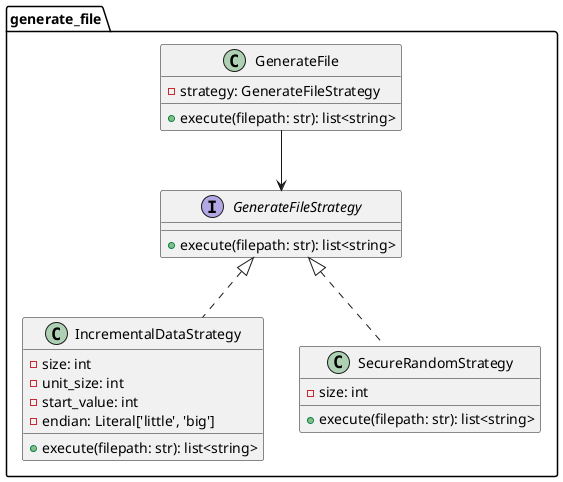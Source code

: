 @startuml
package "generate_file" {
    interface GenerateFileStrategy {
        +execute(filepath: str): list<string>
    }

    class GenerateFile {
        -strategy: GenerateFileStrategy
        +execute(filepath: str): list<string>
    }

    class IncrementalDataStrategy {
        -size: int
        -unit_size: int
        -start_value: int
        -endian: Literal['little', 'big']
        +execute(filepath: str): list<string>
    }

    class SecureRandomStrategy {
        -size: int
        +execute(filepath: str): list<string>
    }

    GenerateFileStrategy <|.. IncrementalDataStrategy
    GenerateFileStrategy <|.. SecureRandomStrategy

    GenerateFile --> GenerateFileStrategy
}
@enduml
